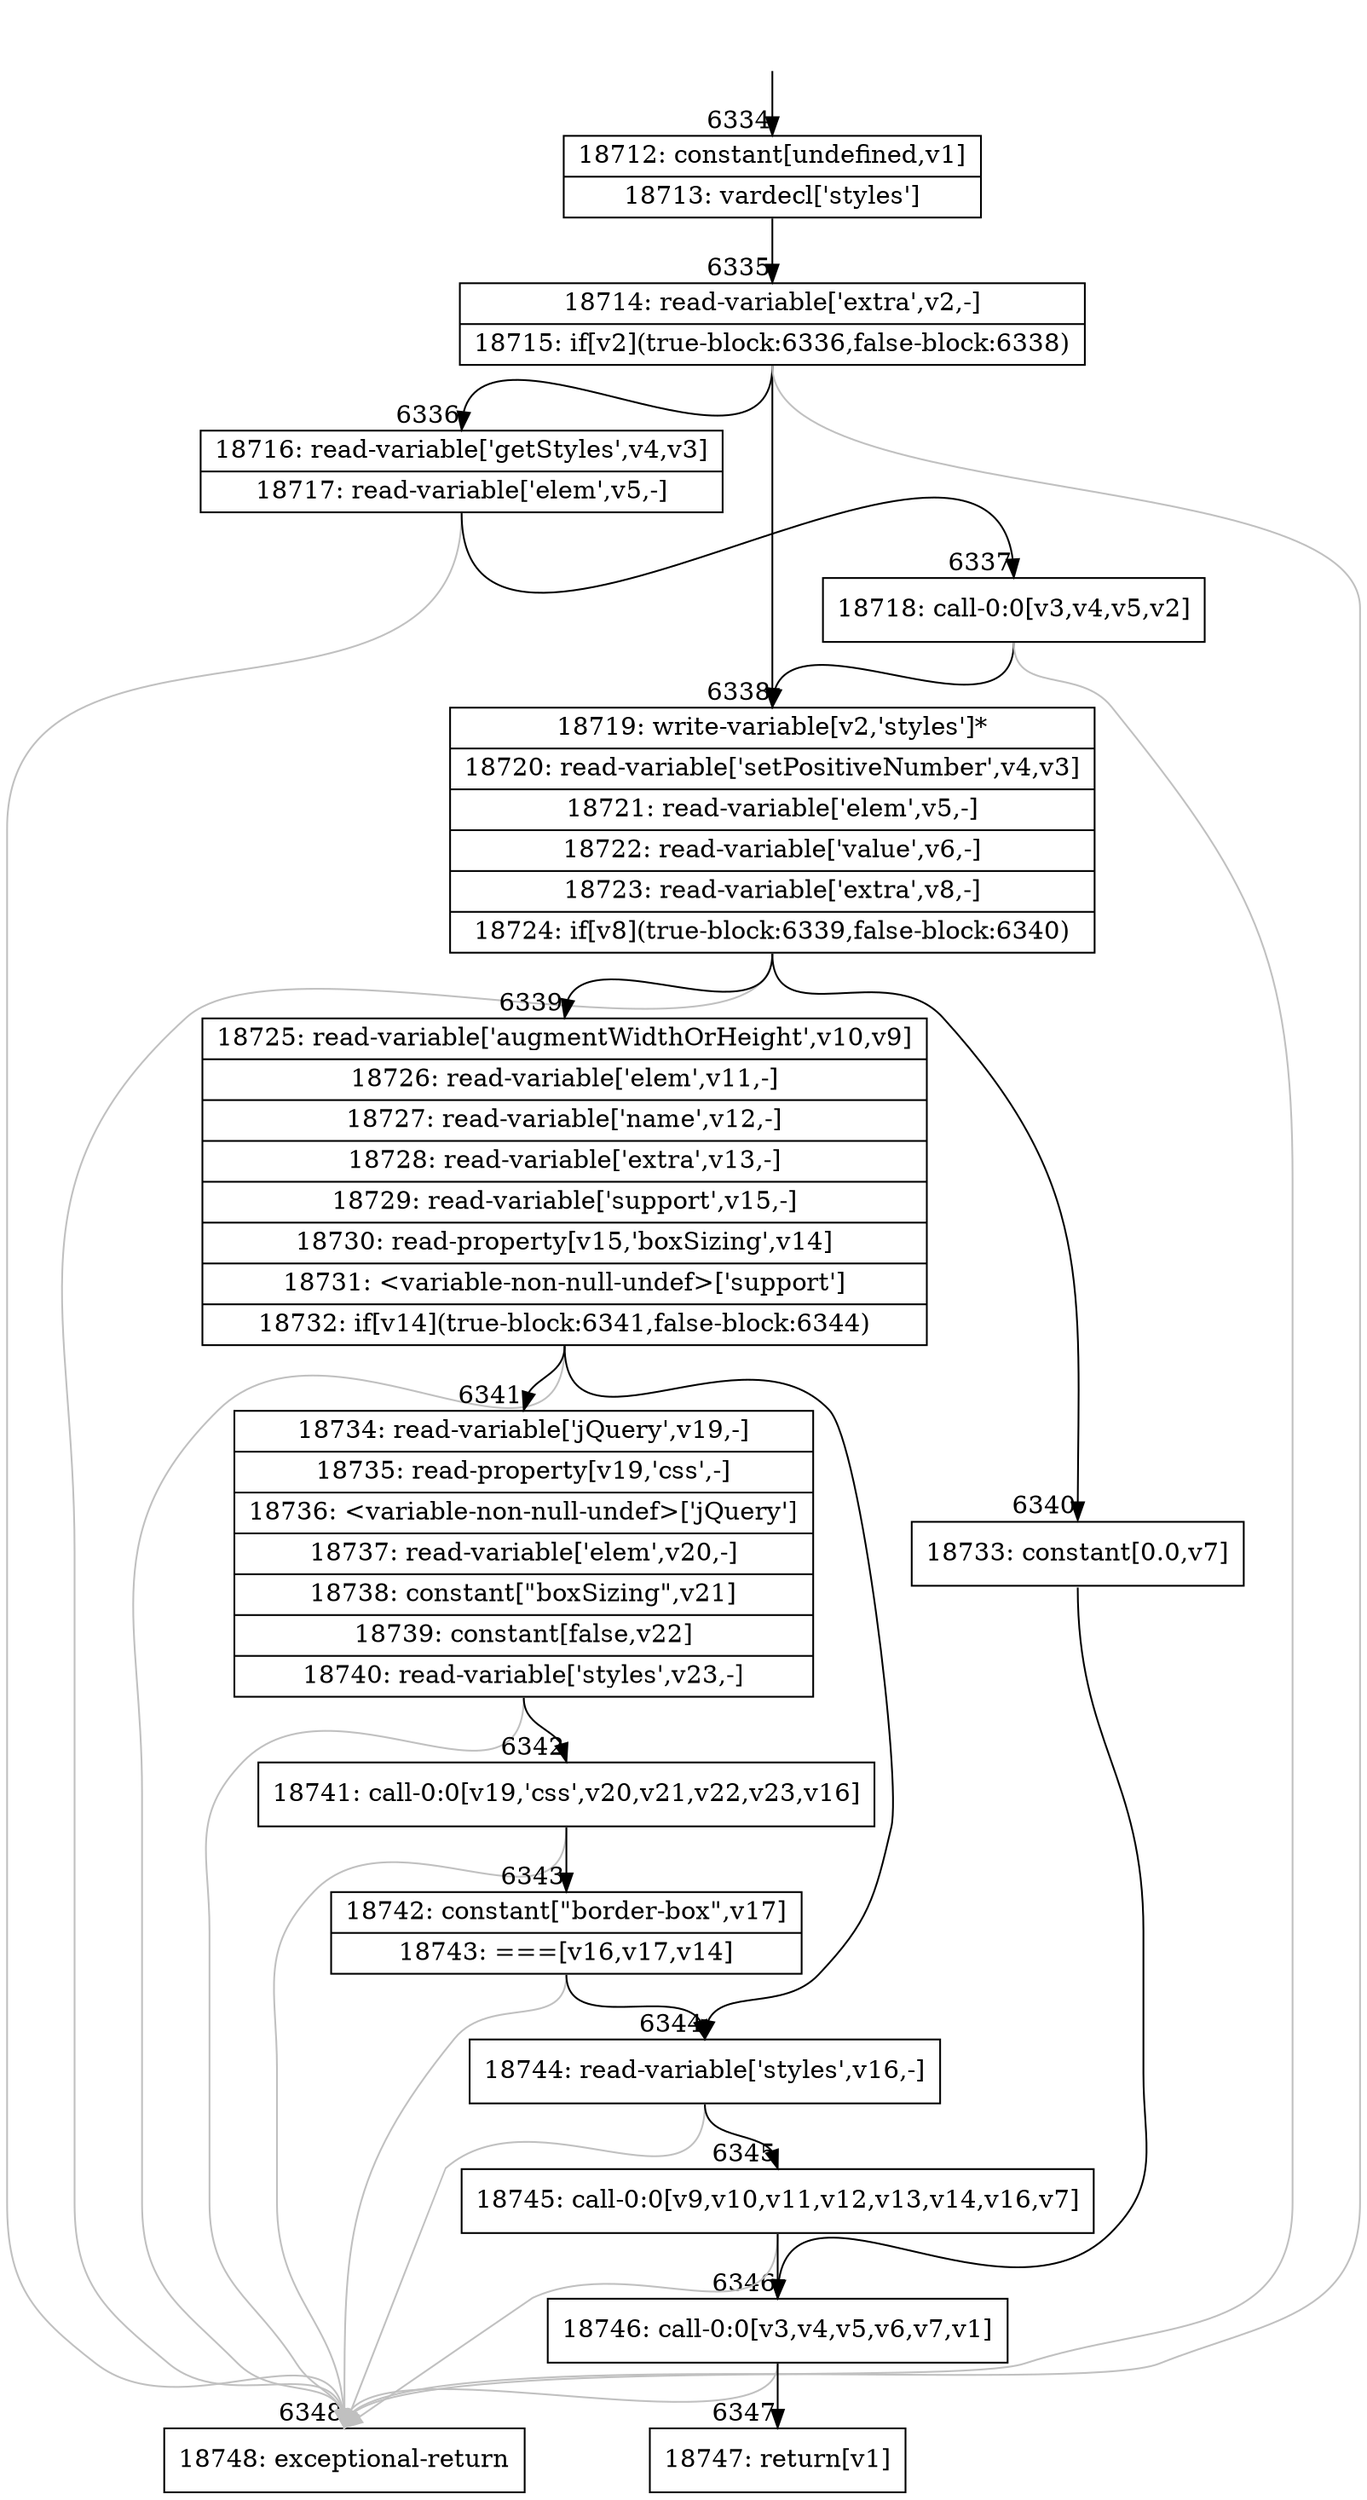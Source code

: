 digraph {
rankdir="TD"
BB_entry387[shape=none,label=""];
BB_entry387 -> BB6334 [tailport=s, headport=n, headlabel="    6334"]
BB6334 [shape=record label="{18712: constant[undefined,v1]|18713: vardecl['styles']}" ] 
BB6334 -> BB6335 [tailport=s, headport=n, headlabel="      6335"]
BB6335 [shape=record label="{18714: read-variable['extra',v2,-]|18715: if[v2](true-block:6336,false-block:6338)}" ] 
BB6335 -> BB6338 [tailport=s, headport=n, headlabel="      6338"]
BB6335 -> BB6336 [tailport=s, headport=n, headlabel="      6336"]
BB6335 -> BB6348 [tailport=s, headport=n, color=gray, headlabel="      6348"]
BB6336 [shape=record label="{18716: read-variable['getStyles',v4,v3]|18717: read-variable['elem',v5,-]}" ] 
BB6336 -> BB6337 [tailport=s, headport=n, headlabel="      6337"]
BB6336 -> BB6348 [tailport=s, headport=n, color=gray]
BB6337 [shape=record label="{18718: call-0:0[v3,v4,v5,v2]}" ] 
BB6337 -> BB6338 [tailport=s, headport=n]
BB6337 -> BB6348 [tailport=s, headport=n, color=gray]
BB6338 [shape=record label="{18719: write-variable[v2,'styles']*|18720: read-variable['setPositiveNumber',v4,v3]|18721: read-variable['elem',v5,-]|18722: read-variable['value',v6,-]|18723: read-variable['extra',v8,-]|18724: if[v8](true-block:6339,false-block:6340)}" ] 
BB6338 -> BB6339 [tailport=s, headport=n, headlabel="      6339"]
BB6338 -> BB6340 [tailport=s, headport=n, headlabel="      6340"]
BB6338 -> BB6348 [tailport=s, headport=n, color=gray]
BB6339 [shape=record label="{18725: read-variable['augmentWidthOrHeight',v10,v9]|18726: read-variable['elem',v11,-]|18727: read-variable['name',v12,-]|18728: read-variable['extra',v13,-]|18729: read-variable['support',v15,-]|18730: read-property[v15,'boxSizing',v14]|18731: \<variable-non-null-undef\>['support']|18732: if[v14](true-block:6341,false-block:6344)}" ] 
BB6339 -> BB6344 [tailport=s, headport=n, headlabel="      6344"]
BB6339 -> BB6341 [tailport=s, headport=n, headlabel="      6341"]
BB6339 -> BB6348 [tailport=s, headport=n, color=gray]
BB6340 [shape=record label="{18733: constant[0.0,v7]}" ] 
BB6340 -> BB6346 [tailport=s, headport=n, headlabel="      6346"]
BB6341 [shape=record label="{18734: read-variable['jQuery',v19,-]|18735: read-property[v19,'css',-]|18736: \<variable-non-null-undef\>['jQuery']|18737: read-variable['elem',v20,-]|18738: constant[\"boxSizing\",v21]|18739: constant[false,v22]|18740: read-variable['styles',v23,-]}" ] 
BB6341 -> BB6342 [tailport=s, headport=n, headlabel="      6342"]
BB6341 -> BB6348 [tailport=s, headport=n, color=gray]
BB6342 [shape=record label="{18741: call-0:0[v19,'css',v20,v21,v22,v23,v16]}" ] 
BB6342 -> BB6343 [tailport=s, headport=n, headlabel="      6343"]
BB6342 -> BB6348 [tailport=s, headport=n, color=gray]
BB6343 [shape=record label="{18742: constant[\"border-box\",v17]|18743: ===[v16,v17,v14]}" ] 
BB6343 -> BB6344 [tailport=s, headport=n]
BB6343 -> BB6348 [tailport=s, headport=n, color=gray]
BB6344 [shape=record label="{18744: read-variable['styles',v16,-]}" ] 
BB6344 -> BB6345 [tailport=s, headport=n, headlabel="      6345"]
BB6344 -> BB6348 [tailport=s, headport=n, color=gray]
BB6345 [shape=record label="{18745: call-0:0[v9,v10,v11,v12,v13,v14,v16,v7]}" ] 
BB6345 -> BB6346 [tailport=s, headport=n]
BB6345 -> BB6348 [tailport=s, headport=n, color=gray]
BB6346 [shape=record label="{18746: call-0:0[v3,v4,v5,v6,v7,v1]}" ] 
BB6346 -> BB6347 [tailport=s, headport=n, headlabel="      6347"]
BB6346 -> BB6348 [tailport=s, headport=n, color=gray]
BB6347 [shape=record label="{18747: return[v1]}" ] 
BB6348 [shape=record label="{18748: exceptional-return}" ] 
}
